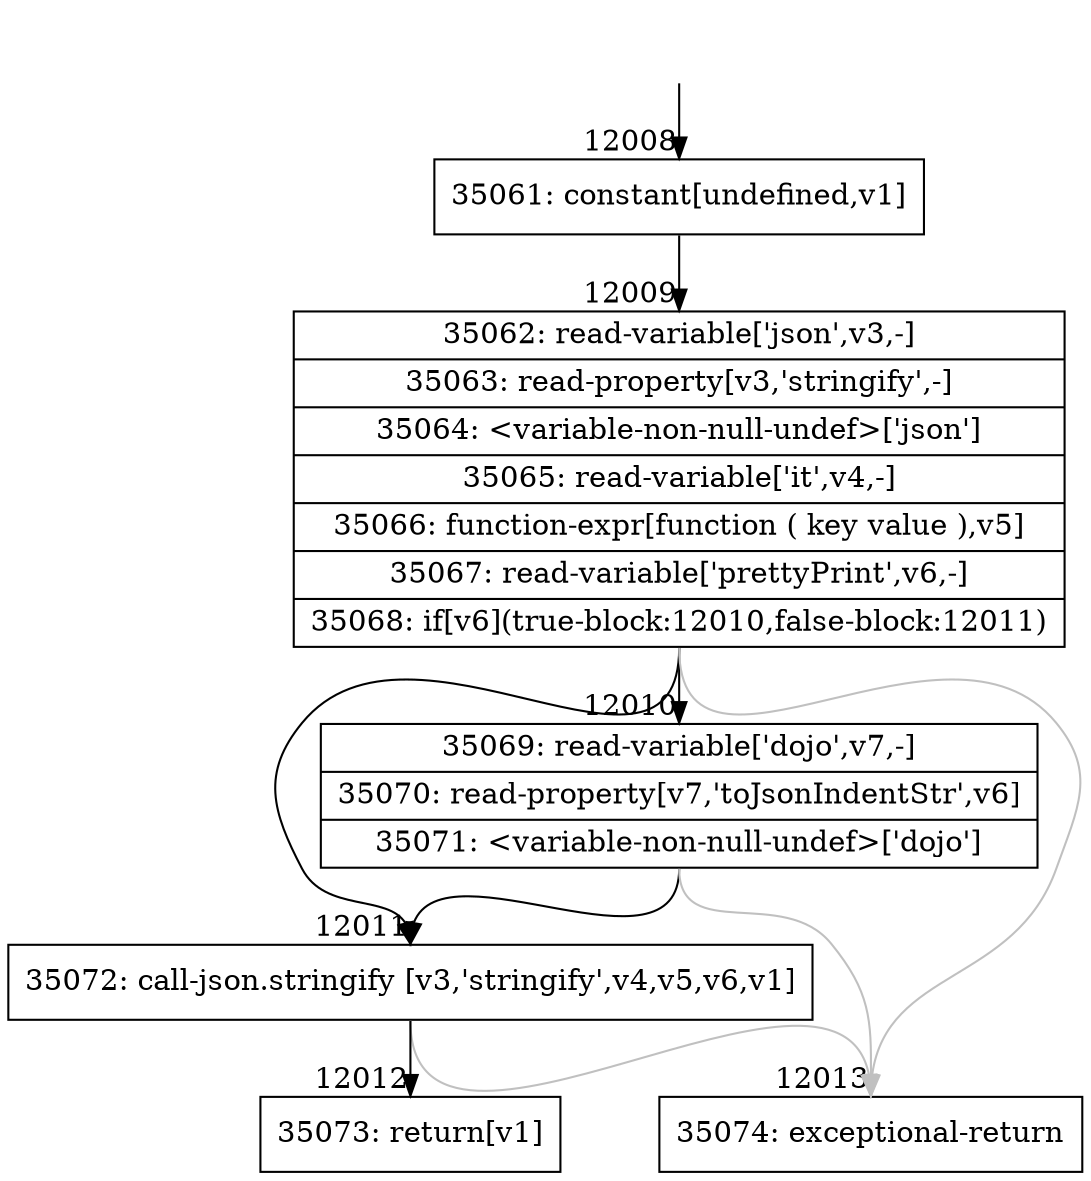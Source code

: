 digraph {
rankdir="TD"
BB_entry887[shape=none,label=""];
BB_entry887 -> BB12008 [tailport=s, headport=n, headlabel="    12008"]
BB12008 [shape=record label="{35061: constant[undefined,v1]}" ] 
BB12008 -> BB12009 [tailport=s, headport=n, headlabel="      12009"]
BB12009 [shape=record label="{35062: read-variable['json',v3,-]|35063: read-property[v3,'stringify',-]|35064: \<variable-non-null-undef\>['json']|35065: read-variable['it',v4,-]|35066: function-expr[function ( key value ),v5]|35067: read-variable['prettyPrint',v6,-]|35068: if[v6](true-block:12010,false-block:12011)}" ] 
BB12009 -> BB12011 [tailport=s, headport=n, headlabel="      12011"]
BB12009 -> BB12010 [tailport=s, headport=n, headlabel="      12010"]
BB12009 -> BB12013 [tailport=s, headport=n, color=gray, headlabel="      12013"]
BB12010 [shape=record label="{35069: read-variable['dojo',v7,-]|35070: read-property[v7,'toJsonIndentStr',v6]|35071: \<variable-non-null-undef\>['dojo']}" ] 
BB12010 -> BB12011 [tailport=s, headport=n]
BB12010 -> BB12013 [tailport=s, headport=n, color=gray]
BB12011 [shape=record label="{35072: call-json.stringify [v3,'stringify',v4,v5,v6,v1]}" ] 
BB12011 -> BB12012 [tailport=s, headport=n, headlabel="      12012"]
BB12011 -> BB12013 [tailport=s, headport=n, color=gray]
BB12012 [shape=record label="{35073: return[v1]}" ] 
BB12013 [shape=record label="{35074: exceptional-return}" ] 
//#$~ 16808
}
